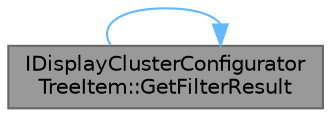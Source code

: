 digraph "IDisplayClusterConfiguratorTreeItem::GetFilterResult"
{
 // INTERACTIVE_SVG=YES
 // LATEX_PDF_SIZE
  bgcolor="transparent";
  edge [fontname=Helvetica,fontsize=10,labelfontname=Helvetica,labelfontsize=10];
  node [fontname=Helvetica,fontsize=10,shape=box,height=0.2,width=0.4];
  rankdir="LR";
  Node1 [id="Node000001",label="IDisplayClusterConfigurator\lTreeItem::GetFilterResult",height=0.2,width=0.4,color="gray40", fillcolor="grey60", style="filled", fontcolor="black",tooltip="Get the current filter result."];
  Node1 -> Node1 [id="edge1_Node000001_Node000001",color="steelblue1",style="solid",tooltip=" "];
}
